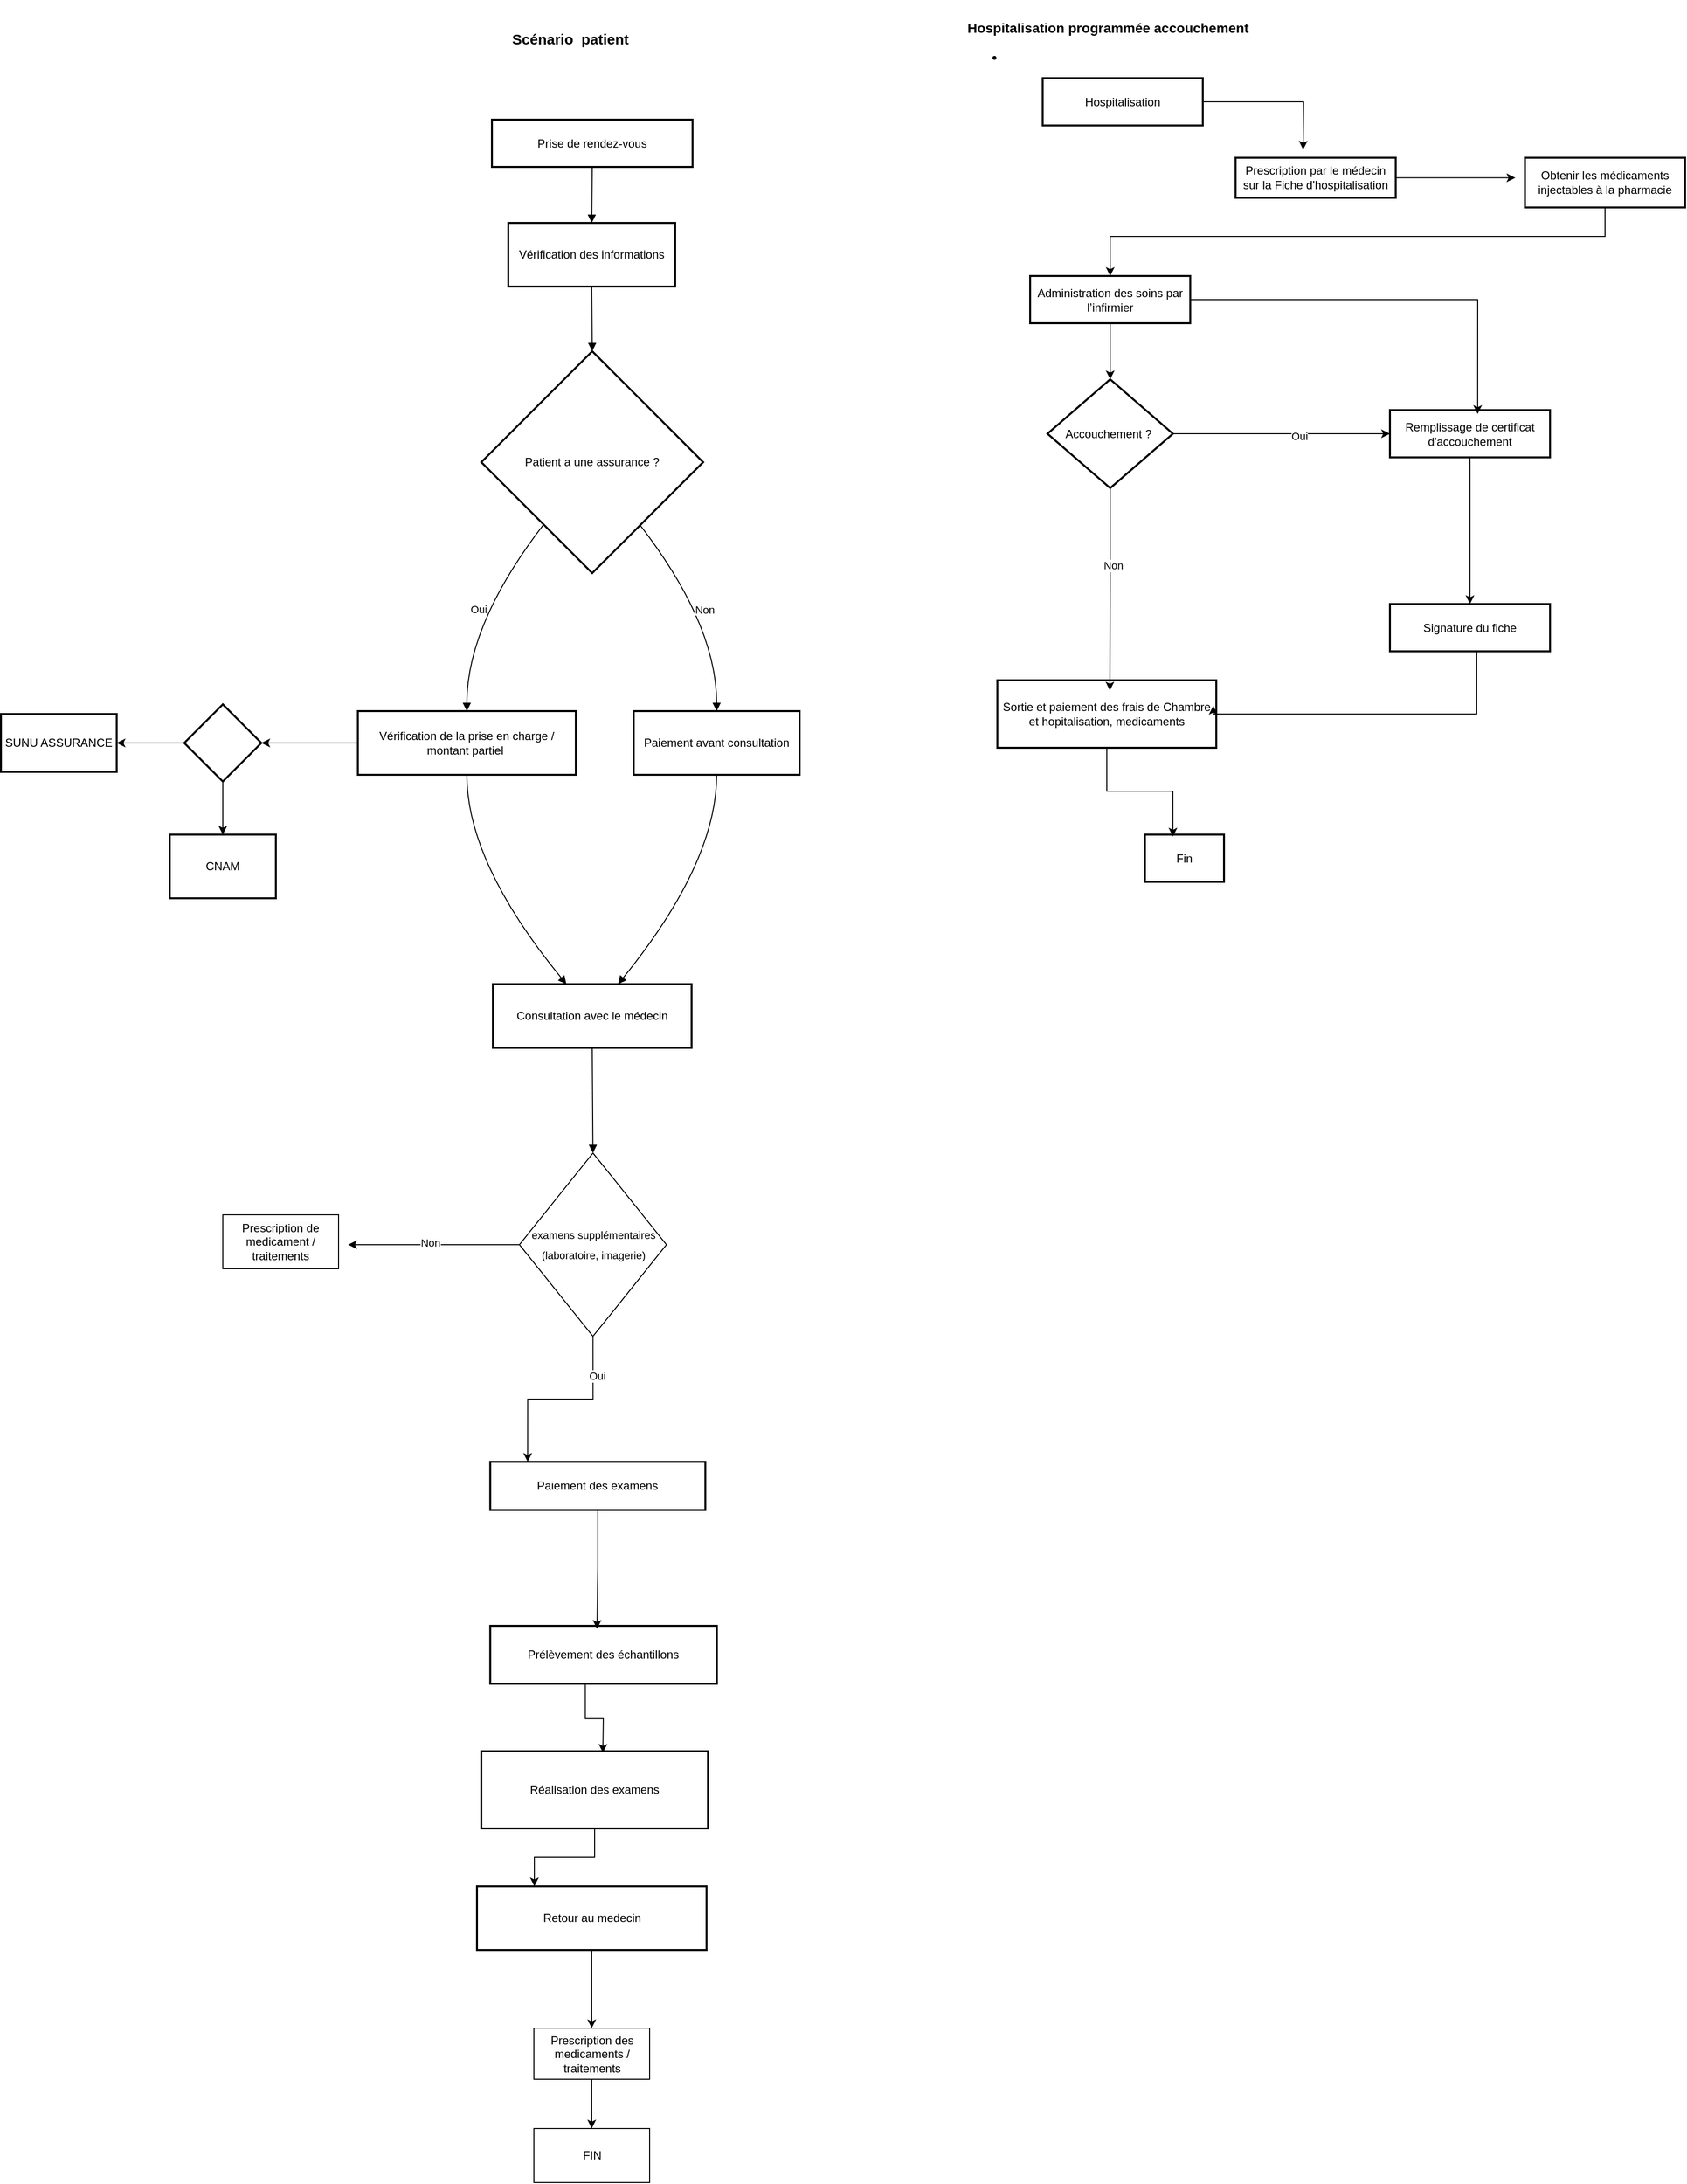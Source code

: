 <mxfile version="24.7.16">
  <diagram name="Page-1" id="gMUWrm_7eQ1wLzMDzJMH">
    <mxGraphModel dx="3580" dy="1646" grid="1" gridSize="10" guides="1" tooltips="1" connect="1" arrows="1" fold="1" page="1" pageScale="1" pageWidth="1169" pageHeight="827" math="0" shadow="0">
      <root>
        <mxCell id="0" />
        <mxCell id="1" parent="0" />
        <mxCell id="nA2eG2OlHx3KnQ0AuUty-1" value="Prise de rendez-vous" style="whiteSpace=wrap;strokeWidth=2;" parent="1" vertex="1">
          <mxGeometry x="-861" y="-551" width="208" height="49" as="geometry" />
        </mxCell>
        <mxCell id="nA2eG2OlHx3KnQ0AuUty-2" value="Vérification des informations" style="whiteSpace=wrap;strokeWidth=2;" parent="1" vertex="1">
          <mxGeometry x="-844" y="-444" width="173" height="66" as="geometry" />
        </mxCell>
        <mxCell id="nA2eG2OlHx3KnQ0AuUty-3" value="Patient a une assurance ?" style="rhombus;strokeWidth=2;whiteSpace=wrap;" parent="1" vertex="1">
          <mxGeometry x="-872" y="-311" width="230" height="230" as="geometry" />
        </mxCell>
        <mxCell id="nA2eG2OlHx3KnQ0AuUty-4" value="Vérification de la prise en charge / montant partiel " style="whiteSpace=wrap;strokeWidth=2;" parent="1" vertex="1">
          <mxGeometry x="-1000" y="62" width="226" height="66" as="geometry" />
        </mxCell>
        <mxCell id="nA2eG2OlHx3KnQ0AuUty-5" value="Paiement avant consultation" style="whiteSpace=wrap;strokeWidth=2;" parent="1" vertex="1">
          <mxGeometry x="-714" y="62" width="172" height="66" as="geometry" />
        </mxCell>
        <mxCell id="nA2eG2OlHx3KnQ0AuUty-6" value="Consultation avec le médecin" style="whiteSpace=wrap;strokeWidth=2;" parent="1" vertex="1">
          <mxGeometry x="-860" y="345" width="206" height="66" as="geometry" />
        </mxCell>
        <mxCell id="nA2eG2OlHx3KnQ0AuUty-59" value="" style="curved=1;startArrow=none;endArrow=block;exitX=0.5;exitY=0.99;entryX=0.5;entryY=0;rounded=0;" parent="1" source="nA2eG2OlHx3KnQ0AuUty-1" target="nA2eG2OlHx3KnQ0AuUty-2" edge="1">
          <mxGeometry relative="1" as="geometry">
            <Array as="points" />
          </mxGeometry>
        </mxCell>
        <mxCell id="nA2eG2OlHx3KnQ0AuUty-60" value="" style="curved=1;startArrow=none;endArrow=block;exitX=0.5;exitY=1;entryX=0.5;entryY=0;rounded=0;" parent="1" source="nA2eG2OlHx3KnQ0AuUty-2" target="nA2eG2OlHx3KnQ0AuUty-3" edge="1">
          <mxGeometry relative="1" as="geometry">
            <Array as="points" />
          </mxGeometry>
        </mxCell>
        <mxCell id="nA2eG2OlHx3KnQ0AuUty-61" value="Oui" style="curved=1;startArrow=none;endArrow=block;exitX=0.11;exitY=1;entryX=0.5;entryY=0.01;rounded=0;" parent="1" source="nA2eG2OlHx3KnQ0AuUty-3" target="nA2eG2OlHx3KnQ0AuUty-4" edge="1">
          <mxGeometry relative="1" as="geometry">
            <Array as="points">
              <mxPoint x="-887" y="-28" />
            </Array>
          </mxGeometry>
        </mxCell>
        <mxCell id="nA2eG2OlHx3KnQ0AuUty-62" value="Non" style="curved=1;startArrow=none;endArrow=block;exitX=0.88;exitY=1;entryX=0.5;entryY=0.01;rounded=0;" parent="1" source="nA2eG2OlHx3KnQ0AuUty-3" target="nA2eG2OlHx3KnQ0AuUty-5" edge="1">
          <mxGeometry relative="1" as="geometry">
            <Array as="points">
              <mxPoint x="-628" y="-28" />
            </Array>
          </mxGeometry>
        </mxCell>
        <mxCell id="nA2eG2OlHx3KnQ0AuUty-63" value="" style="curved=1;startArrow=none;endArrow=block;exitX=0.5;exitY=1.01;entryX=0.37;entryY=0;rounded=0;" parent="1" source="nA2eG2OlHx3KnQ0AuUty-4" target="nA2eG2OlHx3KnQ0AuUty-6" edge="1">
          <mxGeometry relative="1" as="geometry">
            <Array as="points">
              <mxPoint x="-887" y="219" />
            </Array>
          </mxGeometry>
        </mxCell>
        <mxCell id="nA2eG2OlHx3KnQ0AuUty-64" value="" style="curved=1;startArrow=none;endArrow=block;exitX=0.5;exitY=1.01;entryX=0.63;entryY=0;rounded=0;" parent="1" source="nA2eG2OlHx3KnQ0AuUty-5" target="nA2eG2OlHx3KnQ0AuUty-6" edge="1">
          <mxGeometry relative="1" as="geometry">
            <Array as="points">
              <mxPoint x="-628" y="219" />
            </Array>
          </mxGeometry>
        </mxCell>
        <mxCell id="nA2eG2OlHx3KnQ0AuUty-124" value="&lt;b&gt;&lt;font style=&quot;font-size: 15px;&quot;&gt;Scénario&amp;nbsp; patient&amp;nbsp;&lt;/font&gt;&lt;/b&gt;" style="text;whiteSpace=wrap;html=1;" parent="1" vertex="1">
          <mxGeometry x="-842.5" y="-650" width="170" height="40" as="geometry" />
        </mxCell>
        <mxCell id="01KoYUn2kBwgNXgJoXNt-3" value="" style="curved=1;startArrow=none;endArrow=block;exitX=0.5;exitY=1;entryX=0.5;entryY=-0.01;rounded=0;" parent="1" source="nA2eG2OlHx3KnQ0AuUty-6" target="01KoYUn2kBwgNXgJoXNt-2" edge="1">
          <mxGeometry relative="1" as="geometry">
            <Array as="points" />
            <mxPoint x="-757" y="411" as="sourcePoint" />
            <mxPoint x="-757" y="583" as="targetPoint" />
          </mxGeometry>
        </mxCell>
        <mxCell id="01KoYUn2kBwgNXgJoXNt-12" style="edgeStyle=orthogonalEdgeStyle;rounded=0;orthogonalLoop=1;jettySize=auto;html=1;" parent="1" source="01KoYUn2kBwgNXgJoXNt-2" edge="1">
          <mxGeometry relative="1" as="geometry">
            <mxPoint x="-1010" y="615" as="targetPoint" />
          </mxGeometry>
        </mxCell>
        <mxCell id="01KoYUn2kBwgNXgJoXNt-13" value="Non" style="edgeLabel;html=1;align=center;verticalAlign=middle;resizable=0;points=[];" parent="01KoYUn2kBwgNXgJoXNt-12" vertex="1" connectable="0">
          <mxGeometry x="0.05" y="-3" relative="1" as="geometry">
            <mxPoint as="offset" />
          </mxGeometry>
        </mxCell>
        <mxCell id="01KoYUn2kBwgNXgJoXNt-2" value="&lt;h3 style=&quot;line-height: 140%;&quot;&gt;&lt;font style=&quot;font-size: 11px; font-weight: normal;&quot;&gt;examens supplémentaires (laboratoire, imagerie)&lt;/font&gt;&lt;/h3&gt;" style="rhombus;whiteSpace=wrap;html=1;align=center;" parent="1" vertex="1">
          <mxGeometry x="-832.5" y="520" width="152.5" height="190" as="geometry" />
        </mxCell>
        <mxCell id="01KoYUn2kBwgNXgJoXNt-11" value="&lt;span style=&quot;color: rgb(0, 0, 0); font-family: Helvetica; font-size: 12px; font-style: normal; font-variant-ligatures: normal; font-variant-caps: normal; font-weight: 400; letter-spacing: normal; orphans: 2; text-align: center; text-indent: 0px; text-transform: none; widows: 2; word-spacing: 0px; -webkit-text-stroke-width: 0px; white-space: normal; background-color: rgb(251, 251, 251); text-decoration-thickness: initial; text-decoration-style: initial; text-decoration-color: initial; display: inline !important; float: none;&quot;&gt;Prescription de medicament / traitements&lt;/span&gt;" style="whiteSpace=wrap;html=1;" parent="1" vertex="1">
          <mxGeometry x="-1140" y="584" width="120" height="56" as="geometry" />
        </mxCell>
        <mxCell id="01KoYUn2kBwgNXgJoXNt-15" value="Paiement des examens" style="whiteSpace=wrap;strokeWidth=2;" parent="1" vertex="1">
          <mxGeometry x="-862.75" y="840" width="223" height="50" as="geometry" />
        </mxCell>
        <mxCell id="01KoYUn2kBwgNXgJoXNt-21" style="edgeStyle=orthogonalEdgeStyle;rounded=0;orthogonalLoop=1;jettySize=auto;html=1;exitX=0.5;exitY=1;exitDx=0;exitDy=0;entryX=0.25;entryY=0;entryDx=0;entryDy=0;" parent="1" source="01KoYUn2kBwgNXgJoXNt-16" target="01KoYUn2kBwgNXgJoXNt-20" edge="1">
          <mxGeometry relative="1" as="geometry" />
        </mxCell>
        <mxCell id="01KoYUn2kBwgNXgJoXNt-16" value="Réalisation des examens" style="whiteSpace=wrap;strokeWidth=2;" parent="1" vertex="1">
          <mxGeometry x="-872" y="1140" width="235" height="80" as="geometry" />
        </mxCell>
        <mxCell id="01KoYUn2kBwgNXgJoXNt-17" value="Prélèvement des échantillons" style="whiteSpace=wrap;strokeWidth=2;" parent="1" vertex="1">
          <mxGeometry x="-862.75" y="1010" width="235" height="60" as="geometry" />
        </mxCell>
        <mxCell id="01KoYUn2kBwgNXgJoXNt-18" style="edgeStyle=orthogonalEdgeStyle;rounded=0;orthogonalLoop=1;jettySize=auto;html=1;entryX=0.471;entryY=0.051;entryDx=0;entryDy=0;entryPerimeter=0;" parent="1" source="01KoYUn2kBwgNXgJoXNt-15" target="01KoYUn2kBwgNXgJoXNt-17" edge="1">
          <mxGeometry relative="1" as="geometry" />
        </mxCell>
        <mxCell id="01KoYUn2kBwgNXgJoXNt-19" style="edgeStyle=orthogonalEdgeStyle;rounded=0;orthogonalLoop=1;jettySize=auto;html=1;entryX=0.532;entryY=0.031;entryDx=0;entryDy=0;entryPerimeter=0;" parent="1" edge="1">
          <mxGeometry relative="1" as="geometry">
            <mxPoint x="-744.2" y="1070" as="sourcePoint" />
            <mxPoint x="-745.98" y="1141.519" as="targetPoint" />
          </mxGeometry>
        </mxCell>
        <mxCell id="01KoYUn2kBwgNXgJoXNt-23" style="edgeStyle=orthogonalEdgeStyle;rounded=0;orthogonalLoop=1;jettySize=auto;html=1;entryX=0.5;entryY=0;entryDx=0;entryDy=0;" parent="1" source="01KoYUn2kBwgNXgJoXNt-20" target="01KoYUn2kBwgNXgJoXNt-22" edge="1">
          <mxGeometry relative="1" as="geometry" />
        </mxCell>
        <mxCell id="01KoYUn2kBwgNXgJoXNt-20" value="Retour au medecin" style="whiteSpace=wrap;strokeWidth=2;" parent="1" vertex="1">
          <mxGeometry x="-876.5" y="1280" width="238" height="66" as="geometry" />
        </mxCell>
        <mxCell id="01KoYUn2kBwgNXgJoXNt-25" style="edgeStyle=orthogonalEdgeStyle;rounded=0;orthogonalLoop=1;jettySize=auto;html=1;entryX=0.5;entryY=0;entryDx=0;entryDy=0;" parent="1" source="01KoYUn2kBwgNXgJoXNt-22" target="01KoYUn2kBwgNXgJoXNt-24" edge="1">
          <mxGeometry relative="1" as="geometry" />
        </mxCell>
        <mxCell id="01KoYUn2kBwgNXgJoXNt-22" value="&lt;span style=&quot;color: rgb(0, 0, 0); font-family: Helvetica; font-size: 12px; font-style: normal; font-variant-ligatures: normal; font-variant-caps: normal; font-weight: 400; letter-spacing: normal; orphans: 2; text-align: center; text-indent: 0px; text-transform: none; widows: 2; word-spacing: 0px; -webkit-text-stroke-width: 0px; white-space: normal; background-color: rgb(251, 251, 251); text-decoration-thickness: initial; text-decoration-style: initial; text-decoration-color: initial; display: inline !important; float: none;&quot;&gt;Prescription des medicaments / traitements&lt;/span&gt;" style="whiteSpace=wrap;html=1;" parent="1" vertex="1">
          <mxGeometry x="-817.5" y="1427" width="120" height="53" as="geometry" />
        </mxCell>
        <mxCell id="01KoYUn2kBwgNXgJoXNt-24" value="FIN" style="whiteSpace=wrap;html=1;" parent="1" vertex="1">
          <mxGeometry x="-817.5" y="1531" width="120" height="56" as="geometry" />
        </mxCell>
        <mxCell id="HcI9NC6vFRKDhO4VCnra-21" value="&lt;h3&gt;&lt;strong&gt;Hospitalisation programmée accouchement&lt;/strong&gt;&lt;/h3&gt;&lt;ul&gt;&lt;li&gt;&lt;/li&gt;&lt;/ul&gt;" style="text;whiteSpace=wrap;html=1;" vertex="1" parent="1">
          <mxGeometry x="-370" y="-675" width="380" height="65" as="geometry" />
        </mxCell>
        <mxCell id="HcI9NC6vFRKDhO4VCnra-22" style="edgeStyle=orthogonalEdgeStyle;rounded=0;orthogonalLoop=1;jettySize=auto;html=1;" edge="1" parent="1" source="HcI9NC6vFRKDhO4VCnra-23">
          <mxGeometry relative="1" as="geometry">
            <mxPoint x="-20" y="-520" as="targetPoint" />
          </mxGeometry>
        </mxCell>
        <mxCell id="HcI9NC6vFRKDhO4VCnra-23" value="Hospitalisation" style="whiteSpace=wrap;strokeWidth=2;" vertex="1" parent="1">
          <mxGeometry x="-290" y="-594" width="166" height="49" as="geometry" />
        </mxCell>
        <mxCell id="HcI9NC6vFRKDhO4VCnra-24" value="Sortie et paiement des frais de Chambre et hopitalisation, medicaments" style="whiteSpace=wrap;strokeWidth=2;" vertex="1" parent="1">
          <mxGeometry x="-337" y="30" width="227" height="70" as="geometry" />
        </mxCell>
        <mxCell id="HcI9NC6vFRKDhO4VCnra-25" value="Fin" style="whiteSpace=wrap;strokeWidth=2;" vertex="1" parent="1">
          <mxGeometry x="-184" y="190" width="82" height="49" as="geometry" />
        </mxCell>
        <mxCell id="HcI9NC6vFRKDhO4VCnra-37" style="edgeStyle=orthogonalEdgeStyle;rounded=0;orthogonalLoop=1;jettySize=auto;html=1;" edge="1" parent="1" source="HcI9NC6vFRKDhO4VCnra-27">
          <mxGeometry relative="1" as="geometry">
            <mxPoint x="200" y="-490.75" as="targetPoint" />
          </mxGeometry>
        </mxCell>
        <mxCell id="HcI9NC6vFRKDhO4VCnra-27" value="Prescription par le médecin sur la Fiche d&#39;hospitalisation" style="whiteSpace=wrap;strokeWidth=2;" vertex="1" parent="1">
          <mxGeometry x="-90" y="-511.5" width="166" height="41.5" as="geometry" />
        </mxCell>
        <mxCell id="HcI9NC6vFRKDhO4VCnra-64" style="edgeStyle=orthogonalEdgeStyle;rounded=0;orthogonalLoop=1;jettySize=auto;html=1;exitX=0.5;exitY=1;exitDx=0;exitDy=0;entryX=0.5;entryY=0;entryDx=0;entryDy=0;" edge="1" parent="1" source="HcI9NC6vFRKDhO4VCnra-28" target="HcI9NC6vFRKDhO4VCnra-29">
          <mxGeometry relative="1" as="geometry" />
        </mxCell>
        <mxCell id="HcI9NC6vFRKDhO4VCnra-28" value="Remplissage de certificat d&#39;accouchement" style="whiteSpace=wrap;strokeWidth=2;" vertex="1" parent="1">
          <mxGeometry x="70" y="-250" width="166" height="49" as="geometry" />
        </mxCell>
        <mxCell id="HcI9NC6vFRKDhO4VCnra-29" value="Signature du fiche" style="whiteSpace=wrap;strokeWidth=2;" vertex="1" parent="1">
          <mxGeometry x="70" y="-49" width="166" height="49" as="geometry" />
        </mxCell>
        <mxCell id="HcI9NC6vFRKDhO4VCnra-51" value="" style="edgeStyle=orthogonalEdgeStyle;rounded=0;orthogonalLoop=1;jettySize=auto;html=1;" edge="1" parent="1" source="HcI9NC6vFRKDhO4VCnra-32" target="HcI9NC6vFRKDhO4VCnra-50">
          <mxGeometry relative="1" as="geometry" />
        </mxCell>
        <mxCell id="HcI9NC6vFRKDhO4VCnra-32" value="Administration des soins par l’infirmier" style="whiteSpace=wrap;strokeWidth=2;" vertex="1" parent="1">
          <mxGeometry x="-303" y="-389" width="166" height="49" as="geometry" />
        </mxCell>
        <mxCell id="HcI9NC6vFRKDhO4VCnra-33" style="edgeStyle=orthogonalEdgeStyle;rounded=0;orthogonalLoop=1;jettySize=auto;html=1;entryX=0.548;entryY=0.082;entryDx=0;entryDy=0;entryPerimeter=0;" edge="1" parent="1" source="HcI9NC6vFRKDhO4VCnra-32" target="HcI9NC6vFRKDhO4VCnra-28">
          <mxGeometry relative="1" as="geometry" />
        </mxCell>
        <mxCell id="HcI9NC6vFRKDhO4VCnra-34" style="edgeStyle=orthogonalEdgeStyle;rounded=0;orthogonalLoop=1;jettySize=auto;html=1;entryX=0.354;entryY=0.041;entryDx=0;entryDy=0;entryPerimeter=0;" edge="1" parent="1" source="HcI9NC6vFRKDhO4VCnra-24" target="HcI9NC6vFRKDhO4VCnra-25">
          <mxGeometry relative="1" as="geometry" />
        </mxCell>
        <mxCell id="HcI9NC6vFRKDhO4VCnra-35" style="edgeStyle=orthogonalEdgeStyle;rounded=0;orthogonalLoop=1;jettySize=auto;html=1;exitX=0.5;exitY=1;exitDx=0;exitDy=0;entryX=0.174;entryY=0;entryDx=0;entryDy=0;entryPerimeter=0;" edge="1" parent="1" source="01KoYUn2kBwgNXgJoXNt-2" target="01KoYUn2kBwgNXgJoXNt-15">
          <mxGeometry relative="1" as="geometry" />
        </mxCell>
        <mxCell id="HcI9NC6vFRKDhO4VCnra-36" value="Oui" style="edgeLabel;html=1;align=center;verticalAlign=middle;resizable=0;points=[];" vertex="1" connectable="0" parent="HcI9NC6vFRKDhO4VCnra-35">
          <mxGeometry x="-0.585" y="4" relative="1" as="geometry">
            <mxPoint as="offset" />
          </mxGeometry>
        </mxCell>
        <mxCell id="HcI9NC6vFRKDhO4VCnra-39" style="edgeStyle=orthogonalEdgeStyle;rounded=0;orthogonalLoop=1;jettySize=auto;html=1;" edge="1" parent="1" source="HcI9NC6vFRKDhO4VCnra-38" target="HcI9NC6vFRKDhO4VCnra-32">
          <mxGeometry relative="1" as="geometry">
            <Array as="points">
              <mxPoint x="293" y="-430" />
              <mxPoint x="-220" y="-430" />
            </Array>
          </mxGeometry>
        </mxCell>
        <mxCell id="HcI9NC6vFRKDhO4VCnra-38" value="Obtenir les médicaments injectables à la pharmacie" style="whiteSpace=wrap;strokeWidth=2;" vertex="1" parent="1">
          <mxGeometry x="210" y="-511.5" width="166" height="51.5" as="geometry" />
        </mxCell>
        <mxCell id="HcI9NC6vFRKDhO4VCnra-41" value="CNAM" style="whiteSpace=wrap;strokeWidth=2;" vertex="1" parent="1">
          <mxGeometry x="-1195" y="190" width="110" height="66" as="geometry" />
        </mxCell>
        <mxCell id="HcI9NC6vFRKDhO4VCnra-45" value="" style="edgeStyle=orthogonalEdgeStyle;rounded=0;orthogonalLoop=1;jettySize=auto;html=1;" edge="1" parent="1" source="HcI9NC6vFRKDhO4VCnra-42" target="HcI9NC6vFRKDhO4VCnra-44">
          <mxGeometry relative="1" as="geometry" />
        </mxCell>
        <mxCell id="HcI9NC6vFRKDhO4VCnra-46" style="edgeStyle=orthogonalEdgeStyle;rounded=0;orthogonalLoop=1;jettySize=auto;html=1;exitX=0.5;exitY=1;exitDx=0;exitDy=0;" edge="1" parent="1" source="HcI9NC6vFRKDhO4VCnra-42" target="HcI9NC6vFRKDhO4VCnra-41">
          <mxGeometry relative="1" as="geometry" />
        </mxCell>
        <mxCell id="HcI9NC6vFRKDhO4VCnra-42" value="" style="rhombus;whiteSpace=wrap;html=1;strokeWidth=2;" vertex="1" parent="1">
          <mxGeometry x="-1180" y="55" width="80" height="80" as="geometry" />
        </mxCell>
        <mxCell id="HcI9NC6vFRKDhO4VCnra-44" value="SUNU ASSURANCE" style="whiteSpace=wrap;html=1;strokeWidth=2;" vertex="1" parent="1">
          <mxGeometry x="-1370" y="65" width="120" height="60" as="geometry" />
        </mxCell>
        <mxCell id="HcI9NC6vFRKDhO4VCnra-47" style="edgeStyle=orthogonalEdgeStyle;rounded=0;orthogonalLoop=1;jettySize=auto;html=1;" edge="1" parent="1" source="nA2eG2OlHx3KnQ0AuUty-4">
          <mxGeometry relative="1" as="geometry">
            <mxPoint x="-1100" y="95" as="targetPoint" />
          </mxGeometry>
        </mxCell>
        <mxCell id="HcI9NC6vFRKDhO4VCnra-68" style="edgeStyle=orthogonalEdgeStyle;rounded=0;orthogonalLoop=1;jettySize=auto;html=1;entryX=0;entryY=0.5;entryDx=0;entryDy=0;" edge="1" parent="1" source="HcI9NC6vFRKDhO4VCnra-50" target="HcI9NC6vFRKDhO4VCnra-28">
          <mxGeometry relative="1" as="geometry" />
        </mxCell>
        <mxCell id="HcI9NC6vFRKDhO4VCnra-69" value="Oui" style="edgeLabel;html=1;align=center;verticalAlign=middle;resizable=0;points=[];" vertex="1" connectable="0" parent="HcI9NC6vFRKDhO4VCnra-68">
          <mxGeometry x="0.165" y="-1" relative="1" as="geometry">
            <mxPoint y="1" as="offset" />
          </mxGeometry>
        </mxCell>
        <mxCell id="HcI9NC6vFRKDhO4VCnra-50" value="Accouchement ?&amp;nbsp;" style="rhombus;whiteSpace=wrap;html=1;strokeWidth=2;" vertex="1" parent="1">
          <mxGeometry x="-285" y="-281.87" width="130" height="112.75" as="geometry" />
        </mxCell>
        <mxCell id="HcI9NC6vFRKDhO4VCnra-70" style="edgeStyle=orthogonalEdgeStyle;rounded=0;orthogonalLoop=1;jettySize=auto;html=1;entryX=0.514;entryY=0.152;entryDx=0;entryDy=0;entryPerimeter=0;" edge="1" parent="1" source="HcI9NC6vFRKDhO4VCnra-50" target="HcI9NC6vFRKDhO4VCnra-24">
          <mxGeometry relative="1" as="geometry" />
        </mxCell>
        <mxCell id="HcI9NC6vFRKDhO4VCnra-71" value="Non" style="edgeLabel;html=1;align=center;verticalAlign=middle;resizable=0;points=[];" vertex="1" connectable="0" parent="HcI9NC6vFRKDhO4VCnra-70">
          <mxGeometry x="-0.205" y="3" relative="1" as="geometry">
            <mxPoint y="-4" as="offset" />
          </mxGeometry>
        </mxCell>
        <mxCell id="HcI9NC6vFRKDhO4VCnra-72" style="edgeStyle=orthogonalEdgeStyle;rounded=0;orthogonalLoop=1;jettySize=auto;html=1;entryX=0.986;entryY=0.379;entryDx=0;entryDy=0;entryPerimeter=0;" edge="1" parent="1" source="HcI9NC6vFRKDhO4VCnra-29" target="HcI9NC6vFRKDhO4VCnra-24">
          <mxGeometry relative="1" as="geometry">
            <Array as="points">
              <mxPoint x="160" y="65" />
            </Array>
          </mxGeometry>
        </mxCell>
      </root>
    </mxGraphModel>
  </diagram>
</mxfile>
